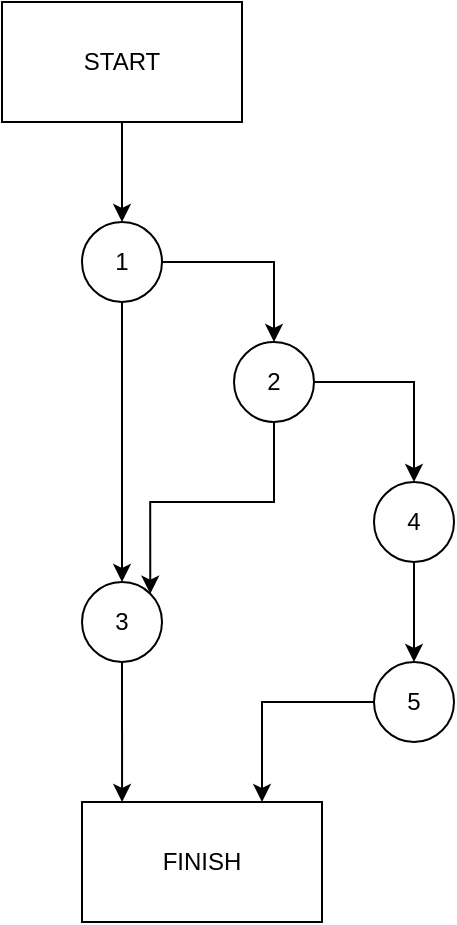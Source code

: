 <mxfile version="21.1.4" type="github">
  <diagram name="Página-1" id="cp4jBdSvonldiK07e4PR">
    <mxGraphModel dx="764" dy="531" grid="1" gridSize="10" guides="1" tooltips="1" connect="1" arrows="1" fold="1" page="1" pageScale="1" pageWidth="827" pageHeight="1169" math="0" shadow="0">
      <root>
        <mxCell id="0" />
        <mxCell id="1" parent="0" />
        <mxCell id="s3WLJH-o-iqTyc3BweW6-26" value="" style="edgeStyle=orthogonalEdgeStyle;rounded=0;orthogonalLoop=1;jettySize=auto;html=1;entryX=0.5;entryY=0;entryDx=0;entryDy=0;" edge="1" parent="1" source="s3WLJH-o-iqTyc3BweW6-1" target="s3WLJH-o-iqTyc3BweW6-3">
          <mxGeometry relative="1" as="geometry" />
        </mxCell>
        <mxCell id="s3WLJH-o-iqTyc3BweW6-1" value="START" style="rounded=0;whiteSpace=wrap;html=1;" vertex="1" parent="1">
          <mxGeometry x="314" y="40" width="120" height="60" as="geometry" />
        </mxCell>
        <mxCell id="s3WLJH-o-iqTyc3BweW6-2" value="FINISH" style="rounded=0;whiteSpace=wrap;html=1;" vertex="1" parent="1">
          <mxGeometry x="354" y="440" width="120" height="60" as="geometry" />
        </mxCell>
        <mxCell id="s3WLJH-o-iqTyc3BweW6-8" style="edgeStyle=orthogonalEdgeStyle;rounded=0;orthogonalLoop=1;jettySize=auto;html=1;entryX=0.5;entryY=0;entryDx=0;entryDy=0;exitX=0.5;exitY=1;exitDx=0;exitDy=0;" edge="1" parent="1" source="s3WLJH-o-iqTyc3BweW6-3" target="s3WLJH-o-iqTyc3BweW6-5">
          <mxGeometry relative="1" as="geometry">
            <mxPoint x="370" y="200" as="sourcePoint" />
            <Array as="points">
              <mxPoint x="374" y="320" />
            </Array>
          </mxGeometry>
        </mxCell>
        <mxCell id="s3WLJH-o-iqTyc3BweW6-9" style="edgeStyle=orthogonalEdgeStyle;rounded=0;orthogonalLoop=1;jettySize=auto;html=1;exitX=1;exitY=0.5;exitDx=0;exitDy=0;entryX=0.5;entryY=0;entryDx=0;entryDy=0;" edge="1" parent="1" source="s3WLJH-o-iqTyc3BweW6-3" target="s3WLJH-o-iqTyc3BweW6-4">
          <mxGeometry relative="1" as="geometry" />
        </mxCell>
        <mxCell id="s3WLJH-o-iqTyc3BweW6-3" value="1" style="ellipse;whiteSpace=wrap;html=1;aspect=fixed;" vertex="1" parent="1">
          <mxGeometry x="354" y="150" width="40" height="40" as="geometry" />
        </mxCell>
        <mxCell id="s3WLJH-o-iqTyc3BweW6-10" style="edgeStyle=orthogonalEdgeStyle;rounded=0;orthogonalLoop=1;jettySize=auto;html=1;exitX=0.5;exitY=1;exitDx=0;exitDy=0;entryX=1;entryY=0;entryDx=0;entryDy=0;" edge="1" parent="1" source="s3WLJH-o-iqTyc3BweW6-4" target="s3WLJH-o-iqTyc3BweW6-5">
          <mxGeometry relative="1" as="geometry" />
        </mxCell>
        <mxCell id="s3WLJH-o-iqTyc3BweW6-11" style="edgeStyle=orthogonalEdgeStyle;rounded=0;orthogonalLoop=1;jettySize=auto;html=1;exitX=1;exitY=0.5;exitDx=0;exitDy=0;entryX=0.5;entryY=0;entryDx=0;entryDy=0;" edge="1" parent="1" source="s3WLJH-o-iqTyc3BweW6-4" target="s3WLJH-o-iqTyc3BweW6-7">
          <mxGeometry relative="1" as="geometry" />
        </mxCell>
        <mxCell id="s3WLJH-o-iqTyc3BweW6-4" value="2" style="ellipse;whiteSpace=wrap;html=1;aspect=fixed;" vertex="1" parent="1">
          <mxGeometry x="430" y="210" width="40" height="40" as="geometry" />
        </mxCell>
        <mxCell id="s3WLJH-o-iqTyc3BweW6-16" style="edgeStyle=orthogonalEdgeStyle;rounded=0;orthogonalLoop=1;jettySize=auto;html=1;exitX=0.5;exitY=1;exitDx=0;exitDy=0;entryX=0.167;entryY=0;entryDx=0;entryDy=0;entryPerimeter=0;" edge="1" parent="1" source="s3WLJH-o-iqTyc3BweW6-5" target="s3WLJH-o-iqTyc3BweW6-2">
          <mxGeometry relative="1" as="geometry" />
        </mxCell>
        <mxCell id="s3WLJH-o-iqTyc3BweW6-5" value="3" style="ellipse;whiteSpace=wrap;html=1;aspect=fixed;" vertex="1" parent="1">
          <mxGeometry x="354" y="330" width="40" height="40" as="geometry" />
        </mxCell>
        <mxCell id="s3WLJH-o-iqTyc3BweW6-14" style="edgeStyle=orthogonalEdgeStyle;rounded=0;orthogonalLoop=1;jettySize=auto;html=1;exitX=0;exitY=0.5;exitDx=0;exitDy=0;entryX=0.75;entryY=0;entryDx=0;entryDy=0;" edge="1" parent="1" source="s3WLJH-o-iqTyc3BweW6-6" target="s3WLJH-o-iqTyc3BweW6-2">
          <mxGeometry relative="1" as="geometry" />
        </mxCell>
        <mxCell id="s3WLJH-o-iqTyc3BweW6-6" value="5" style="ellipse;whiteSpace=wrap;html=1;aspect=fixed;" vertex="1" parent="1">
          <mxGeometry x="500" y="370" width="40" height="40" as="geometry" />
        </mxCell>
        <mxCell id="s3WLJH-o-iqTyc3BweW6-12" value="" style="edgeStyle=orthogonalEdgeStyle;rounded=0;orthogonalLoop=1;jettySize=auto;html=1;" edge="1" parent="1" source="s3WLJH-o-iqTyc3BweW6-7" target="s3WLJH-o-iqTyc3BweW6-6">
          <mxGeometry relative="1" as="geometry" />
        </mxCell>
        <mxCell id="s3WLJH-o-iqTyc3BweW6-7" value="4" style="ellipse;whiteSpace=wrap;html=1;aspect=fixed;" vertex="1" parent="1">
          <mxGeometry x="500" y="280" width="40" height="40" as="geometry" />
        </mxCell>
        <mxCell id="s3WLJH-o-iqTyc3BweW6-17" value="" style="shape=image;html=1;verticalAlign=top;verticalLabelPosition=bottom;labelBackgroundColor=#ffffff;imageAspect=0;aspect=fixed;image=https://cdn1.iconfinder.com/data/icons/material-core/20/check-circle-128.png" vertex="1" parent="1">
          <mxGeometry x="350" y="200" width="18" height="18" as="geometry" />
        </mxCell>
        <mxCell id="s3WLJH-o-iqTyc3BweW6-18" value="" style="shape=image;html=1;verticalAlign=top;verticalLabelPosition=bottom;labelBackgroundColor=#ffffff;imageAspect=0;aspect=fixed;image=https://cdn1.iconfinder.com/data/icons/material-core/20/check-circle-128.png" vertex="1" parent="1">
          <mxGeometry x="430" y="262" width="18" height="18" as="geometry" />
        </mxCell>
        <mxCell id="s3WLJH-o-iqTyc3BweW6-21" value="" style="shape=image;html=1;verticalAlign=top;verticalLabelPosition=bottom;labelBackgroundColor=#ffffff;imageAspect=0;aspect=fixed;image=https://cdn1.iconfinder.com/data/icons/material-core/20/check-circle-128.png" vertex="1" parent="1">
          <mxGeometry x="490" y="330" width="20" height="20" as="geometry" />
        </mxCell>
        <mxCell id="s3WLJH-o-iqTyc3BweW6-22" value="" style="shape=image;html=1;verticalAlign=top;verticalLabelPosition=bottom;labelBackgroundColor=#ffffff;imageAspect=0;aspect=fixed;image=https://cdn2.iconfinder.com/data/icons/boxicons-regular-vol-1/24/bx-comment-x-128.png" vertex="1" parent="1">
          <mxGeometry x="402" y="150" width="18" height="18" as="geometry" />
        </mxCell>
        <mxCell id="s3WLJH-o-iqTyc3BweW6-25" value="" style="shape=image;html=1;verticalAlign=top;verticalLabelPosition=bottom;labelBackgroundColor=#ffffff;imageAspect=0;aspect=fixed;image=https://cdn2.iconfinder.com/data/icons/boxicons-regular-vol-1/24/bx-comment-x-128.png" vertex="1" parent="1">
          <mxGeometry x="500" y="210" width="18" height="18" as="geometry" />
        </mxCell>
      </root>
    </mxGraphModel>
  </diagram>
</mxfile>
